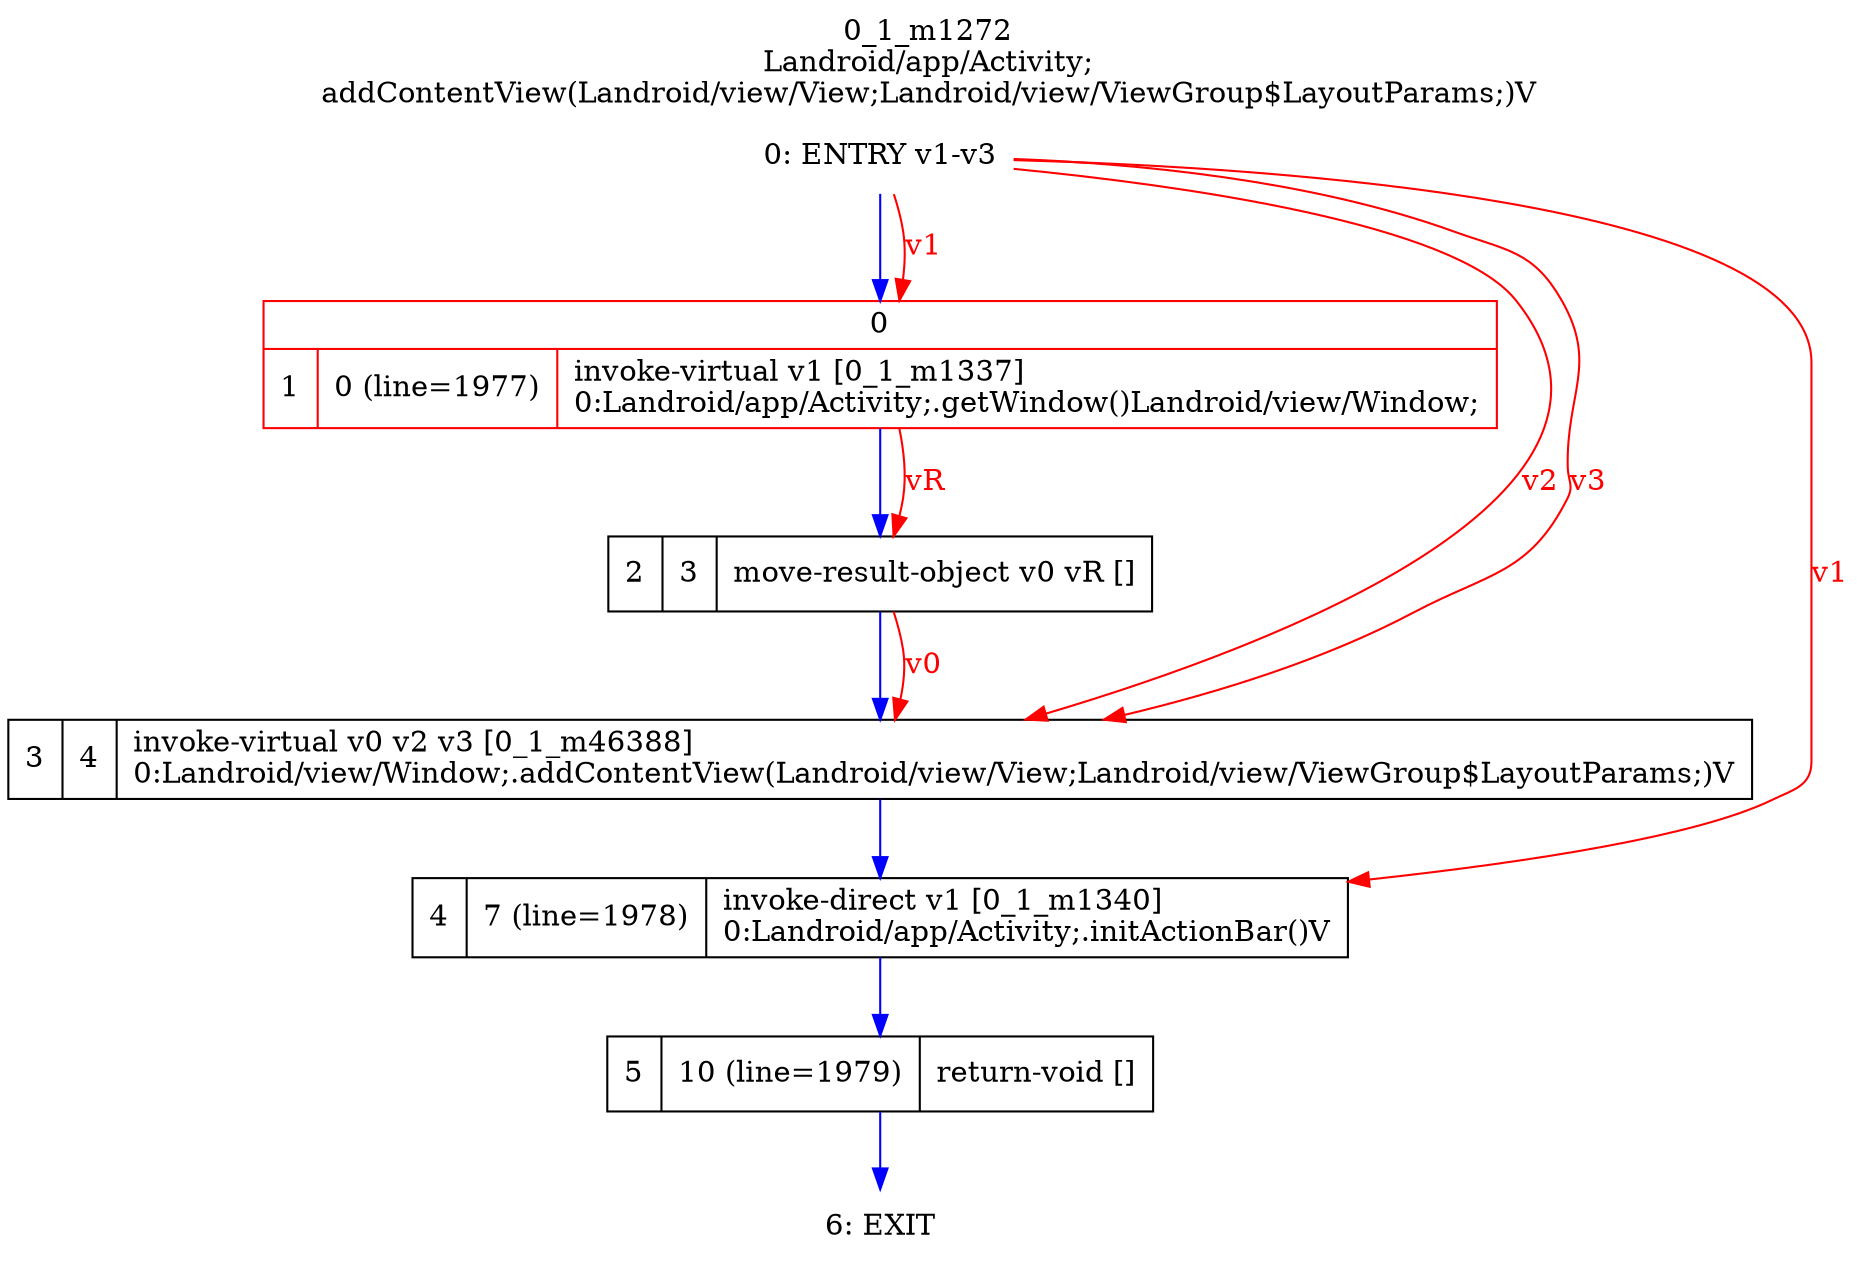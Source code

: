 digraph G {
rankdir=UD;
labelloc=t;
label="0_1_m1272\nLandroid/app/Activity;
addContentView(Landroid/view/View;Landroid/view/ViewGroup$LayoutParams;)V";
0[label="0: ENTRY v1-v3",shape=plaintext];
1[label="{0|{1|0 (line=1977)|invoke-virtual v1 [0_1_m1337]\l0:Landroid/app/Activity;.getWindow()Landroid/view/Window;\l}}",shape=record,URL="0_1_m1337.dot", color=red];
2[label="2|3|move-result-object v0 vR []\l",shape=record];
3[label="3|4|invoke-virtual v0 v2 v3 [0_1_m46388]\l0:Landroid/view/Window;.addContentView(Landroid/view/View;Landroid/view/ViewGroup$LayoutParams;)V\l",shape=record,URL="0_1_m46388.dot"];
4[label="4|7 (line=1978)|invoke-direct v1 [0_1_m1340]\l0:Landroid/app/Activity;.initActionBar()V\l",shape=record,URL="0_1_m1340.dot"];
5[label="5|10 (line=1979)|return-void []\l",shape=record];
6[label="6: EXIT",shape=plaintext];
0->1 [color=blue, fontcolor=blue,weight=100, taillabel=""];
1->2 [color=blue, fontcolor=blue,weight=100, taillabel=""];
2->3 [color=blue, fontcolor=blue,weight=100, taillabel=""];
3->4 [color=blue, fontcolor=blue,weight=100, taillabel=""];
4->5 [color=blue, fontcolor=blue,weight=100, taillabel=""];
5->6 [color=blue, fontcolor=blue,weight=100, taillabel=""];
0->1 [color=red, fontcolor=red, label="v1"];
1->2 [color=red, fontcolor=red, label="vR"];
0->3 [color=red, fontcolor=red, label="v2"];
0->3 [color=red, fontcolor=red, label="v3"];
2->3 [color=red, fontcolor=red, label="v0"];
0->4 [color=red, fontcolor=red, label="v1"];
}
